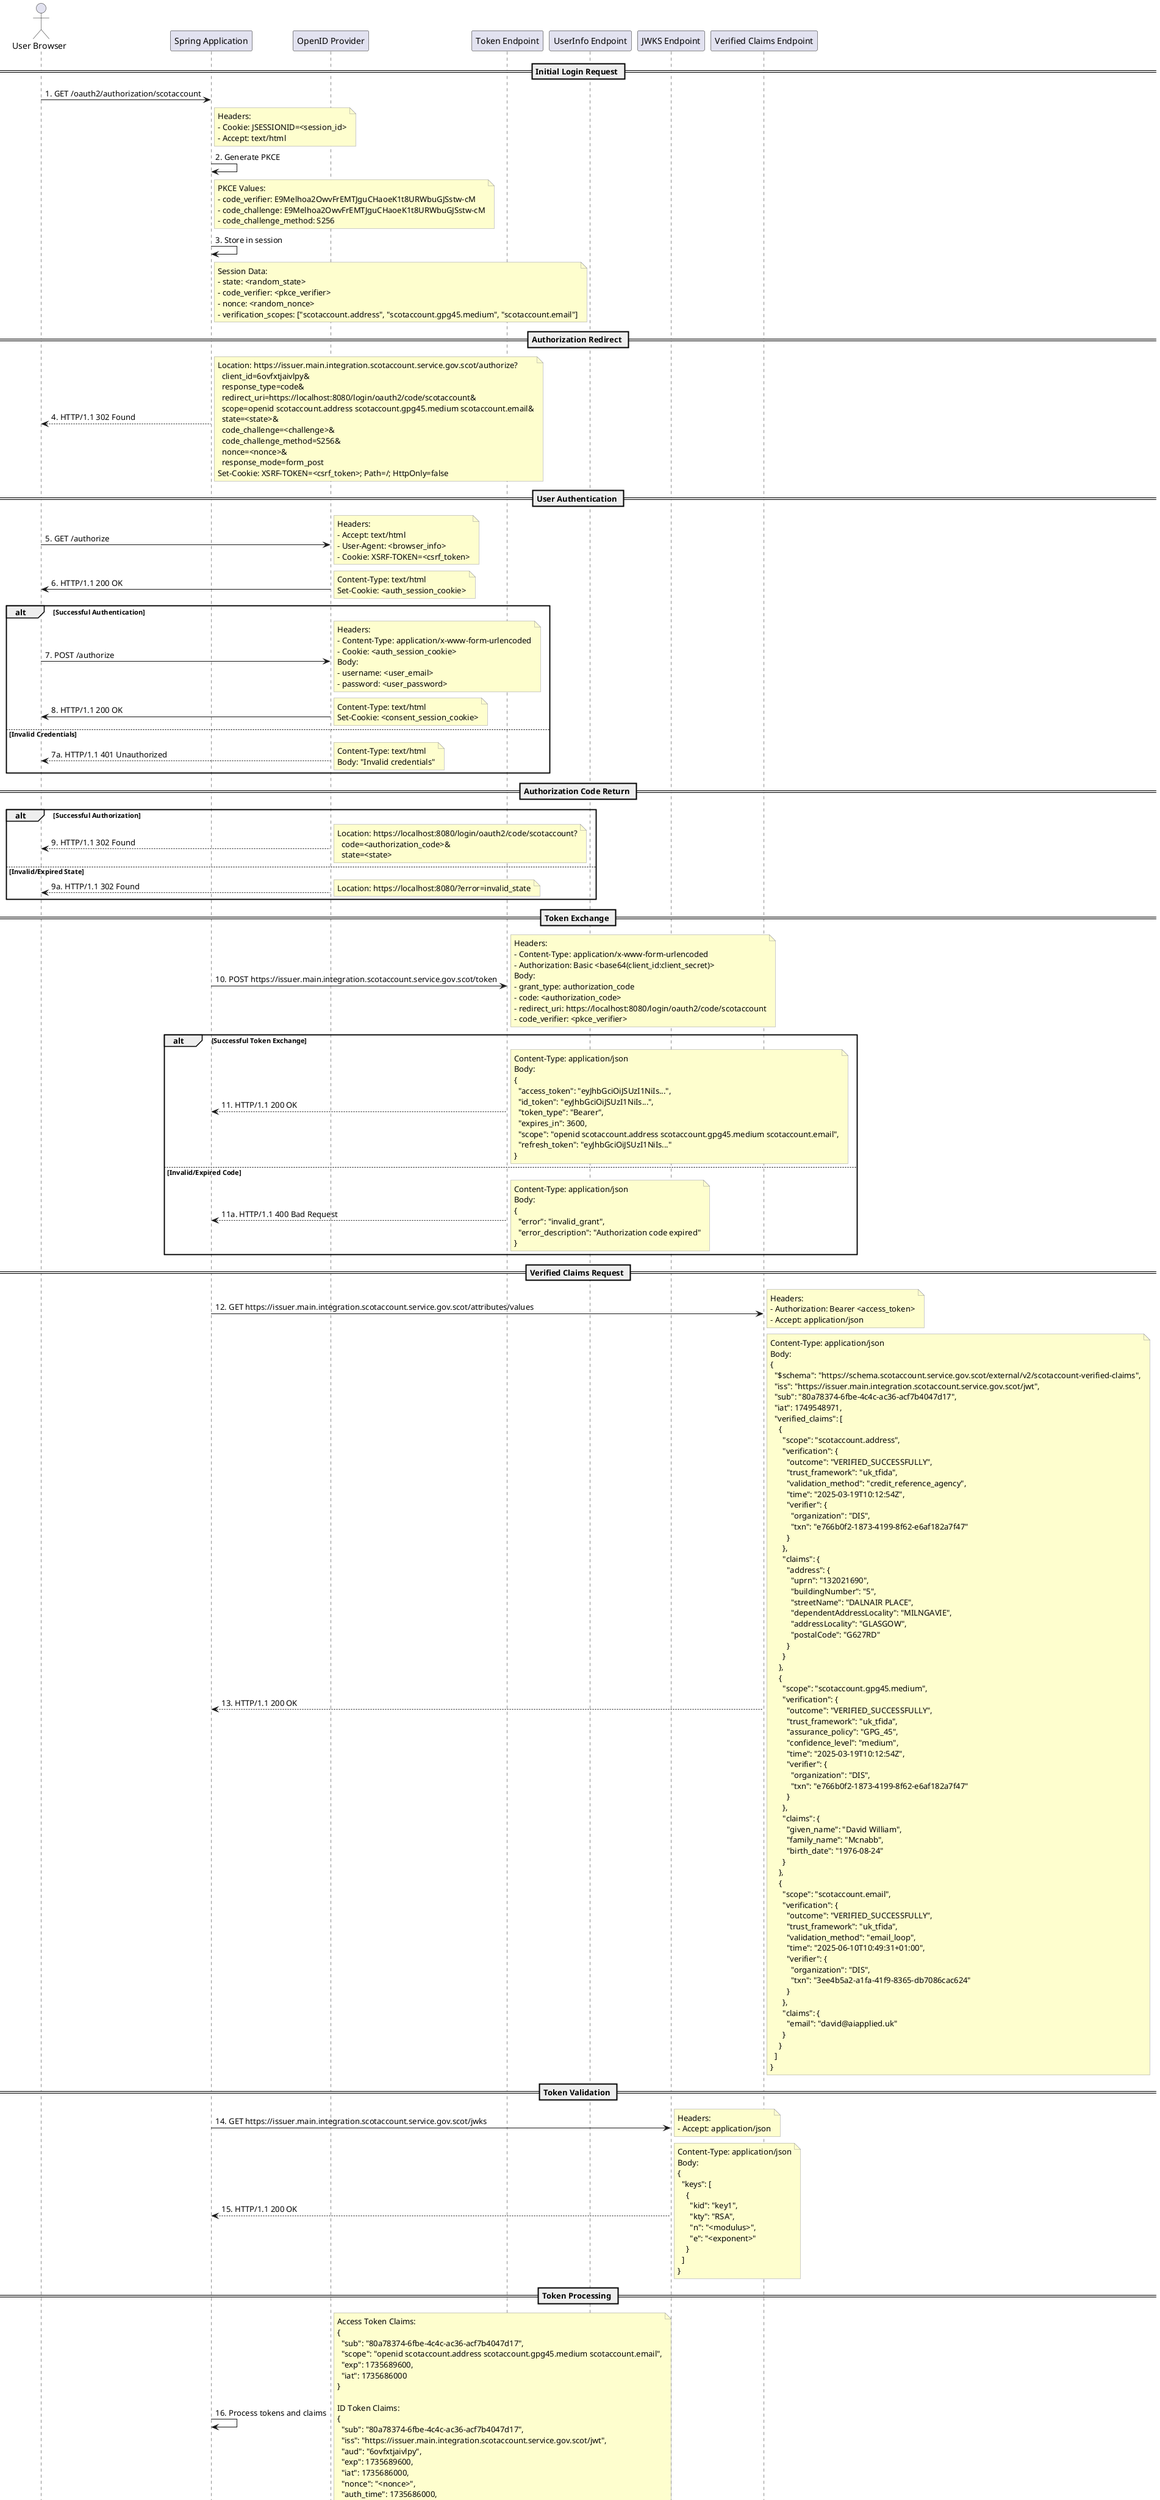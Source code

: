 @startuml OIDC Flow with PKCE and Error Handling

skinparam noteBackgroundColor #FEFECE
skinparam noteBorderColor #999999

actor "User Browser" as Browser
participant "Spring Application" as App
participant "OpenID Provider" as OP
participant "Token Endpoint" as Token
participant "UserInfo Endpoint" as UserInfo
participant "JWKS Endpoint" as JWKS
participant "Verified Claims Endpoint" as VCE

== Initial Login Request ==
Browser -> App: 1. GET /oauth2/authorization/scotaccount
note right of App
  Headers:
  - Cookie: JSESSIONID=<session_id>
  - Accept: text/html
end note
App -> App: 2. Generate PKCE
note right of App
  PKCE Values:
  - code_verifier: E9Melhoa2OwvFrEMTJguCHaoeK1t8URWbuGJSstw-cM
  - code_challenge: E9Melhoa2OwvFrEMTJguCHaoeK1t8URWbuGJSstw-cM
  - code_challenge_method: S256
end note
App -> App: 3. Store in session
note right of App
  Session Data:
  - state: <random_state>
  - code_verifier: <pkce_verifier>
  - nonce: <random_nonce>
  - verification_scopes: ["scotaccount.address", "scotaccount.gpg45.medium", "scotaccount.email"]
end note

== Authorization Redirect ==
App --> Browser: 4. HTTP/1.1 302 Found
note right
  Location: https://issuer.main.integration.scotaccount.service.gov.scot/authorize?
    client_id=6ovfxtjaivlpy&
    response_type=code&
    redirect_uri=https://localhost:8080/login/oauth2/code/scotaccount&
    scope=openid scotaccount.address scotaccount.gpg45.medium scotaccount.email&
    state=<state>&
    code_challenge=<challenge>&
    code_challenge_method=S256&
    nonce=<nonce>&
    response_mode=form_post
  Set-Cookie: XSRF-TOKEN=<csrf_token>; Path=/; HttpOnly=false
end note

== User Authentication ==
Browser -> OP: 5. GET /authorize
note right
  Headers:
  - Accept: text/html
  - User-Agent: <browser_info>
  - Cookie: XSRF-TOKEN=<csrf_token>
end note
OP -> Browser: 6. HTTP/1.1 200 OK
note right
  Content-Type: text/html
  Set-Cookie: <auth_session_cookie>
end note

alt Successful Authentication
    Browser -> OP: 7. POST /authorize
    note right
      Headers:
      - Content-Type: application/x-www-form-urlencoded
      - Cookie: <auth_session_cookie>
      Body:
      - username: <user_email>
      - password: <user_password>
    end note
    OP -> Browser: 8. HTTP/1.1 200 OK
    note right
      Content-Type: text/html
      Set-Cookie: <consent_session_cookie>
    end note
else Invalid Credentials
    OP --> Browser: 7a. HTTP/1.1 401 Unauthorized
    note right
      Content-Type: text/html
      Body: "Invalid credentials"
    end note
end

== Authorization Code Return ==
alt Successful Authorization
    OP --> Browser: 9. HTTP/1.1 302 Found
    note right
      Location: https://localhost:8080/login/oauth2/code/scotaccount?
        code=<authorization_code>&
        state=<state>
    end note
else Invalid/Expired State
    OP --> Browser: 9a. HTTP/1.1 302 Found
    note right
      Location: https://localhost:8080/?error=invalid_state
    end note
end

== Token Exchange ==
App -> Token: 10. POST https://issuer.main.integration.scotaccount.service.gov.scot/token
note right
  Headers:
  - Content-Type: application/x-www-form-urlencoded
  - Authorization: Basic <base64(client_id:client_secret)>
  Body:
  - grant_type: authorization_code
  - code: <authorization_code>
  - redirect_uri: https://localhost:8080/login/oauth2/code/scotaccount
  - code_verifier: <pkce_verifier>
end note

alt Successful Token Exchange
    Token --> App: 11. HTTP/1.1 200 OK
    note right
      Content-Type: application/json
      Body:
      {
        "access_token": "eyJhbGciOiJSUzI1NiIs...",
        "id_token": "eyJhbGciOiJSUzI1NiIs...",
        "token_type": "Bearer",
        "expires_in": 3600,
        "scope": "openid scotaccount.address scotaccount.gpg45.medium scotaccount.email",
        "refresh_token": "eyJhbGciOiJSUzI1NiIs..."
      }
    end note
else Invalid/Expired Code
    Token --> App: 11a. HTTP/1.1 400 Bad Request
    note right
      Content-Type: application/json
      Body:
      {
        "error": "invalid_grant",
        "error_description": "Authorization code expired"
      }
    end note
end

== Verified Claims Request ==
App -> VCE: 12. GET https://issuer.main.integration.scotaccount.service.gov.scot/attributes/values
note right
  Headers:
  - Authorization: Bearer <access_token>
  - Accept: application/json
end note
VCE --> App: 13. HTTP/1.1 200 OK
note right
  Content-Type: application/json
  Body:
  {
    "$schema": "https://schema.scotaccount.service.gov.scot/external/v2/scotaccount-verified-claims",
    "iss": "https://issuer.main.integration.scotaccount.service.gov.scot/jwt",
    "sub": "80a78374-6fbe-4c4c-ac36-acf7b4047d17",
    "iat": 1749548971,
    "verified_claims": [
      {
        "scope": "scotaccount.address",
        "verification": {
          "outcome": "VERIFIED_SUCCESSFULLY",
          "trust_framework": "uk_tfida",
          "validation_method": "credit_reference_agency",
          "time": "2025-03-19T10:12:54Z",
          "verifier": {
            "organization": "DIS",
            "txn": "e766b0f2-1873-4199-8f62-e6af182a7f47"
          }
        },
        "claims": {
          "address": {
            "uprn": "132021690",
            "buildingNumber": "5",
            "streetName": "DALNAIR PLACE",
            "dependentAddressLocality": "MILNGAVIE",
            "addressLocality": "GLASGOW",
            "postalCode": "G627RD"
          }
        }
      },
      {
        "scope": "scotaccount.gpg45.medium",
        "verification": {
          "outcome": "VERIFIED_SUCCESSFULLY",
          "trust_framework": "uk_tfida",
          "assurance_policy": "GPG_45",
          "confidence_level": "medium",
          "time": "2025-03-19T10:12:54Z",
          "verifier": {
            "organization": "DIS",
            "txn": "e766b0f2-1873-4199-8f62-e6af182a7f47"
          }
        },
        "claims": {
          "given_name": "David William",
          "family_name": "Mcnabb",
          "birth_date": "1976-08-24"
        }
      },
      {
        "scope": "scotaccount.email",
        "verification": {
          "outcome": "VERIFIED_SUCCESSFULLY",
          "trust_framework": "uk_tfida",
          "validation_method": "email_loop",
          "time": "2025-06-10T10:49:31+01:00",
          "verifier": {
            "organization": "DIS",
            "txn": "3ee4b5a2-a1fa-41f9-8365-db7086cac624"
          }
        },
        "claims": {
          "email": "david@aiapplied.uk"
        }
      }
    ]
  }
end note

== Token Validation ==
App -> JWKS: 14. GET https://issuer.main.integration.scotaccount.service.gov.scot/jwks
note right
  Headers:
  - Accept: application/json
end note
JWKS --> App: 15. HTTP/1.1 200 OK
note right
  Content-Type: application/json
  Body:
  {
    "keys": [
      {
        "kid": "key1",
        "kty": "RSA",
        "n": "<modulus>",
        "e": "<exponent>"
      }
    ]
  }
end note

== Token Processing ==
App -> App: 16. Process tokens and claims
note right
  Access Token Claims:
  {
    "sub": "80a78374-6fbe-4c4c-ac36-acf7b4047d17",
    "scope": "openid scotaccount.address scotaccount.gpg45.medium scotaccount.email",
    "exp": 1735689600,
    "iat": 1735686000
  }
  
  ID Token Claims:
  {
    "sub": "80a78374-6fbe-4c4c-ac36-acf7b4047d17",
    "iss": "https://issuer.main.integration.scotaccount.service.gov.scot/jwt",
    "aud": "6ovfxtjaivlpy",
    "exp": 1735689600,
    "iat": 1735686000,
    "nonce": "<nonce>",
    "auth_time": 1735686000,
    "acr": "urn:scotaccount:ac:methods:scotaccount"
  }
end note

== Session Management ==
App -> App: 17. Create new session
note right of App
  Session Configuration:
  - SessionCreationPolicy: IF_REQUIRED
  - Maximum Sessions: 1
  - Session Fixation: newSession
  - Invalid Session URL: /login?invalid
  - Expired Session URL: /login?expired
end note

== Final Redirect ==
alt Successful Flow
    App --> Browser: 18. HTTP/1.1 302 Found
    note right
      Location: /
      Set-Cookie: 
        - JSESSIONID=<new_session_id>; Path=/; HttpOnly; Secure
        - XSRF-TOKEN=<new_csrf_token>; Path=/; HttpOnly=false
    end note
    Browser -> App: 19. GET /
    note right
      Headers:
      - Cookie: 
        - JSESSIONID=<new_session_id>
        - XSRF-TOKEN=<new_csrf_token>
    end note
    App --> Browser: 20. HTTP/1.1 200 OK
    note right
      Content-Type: text/html
      Body: <home_page_with_user_info>
    end note
else Error Flow
    App --> Browser: 18a. HTTP/1.1 302 Found
    note right
      Location: /?error=<error_type>
      Set-Cookie: JSESSIONID=<new_session_id>; Path=/; HttpOnly; Secure
    end note
    Browser -> App: 19a. GET /?error=<error_type>
    note right
      Headers:
      - Cookie: JSESSIONID=<new_session_id>
    end note
    App --> Browser: 20a. HTTP/1.1 200 OK
    note right
      Content-Type: text/html
      Body: <error_page>
    end note
end

@enduml 
